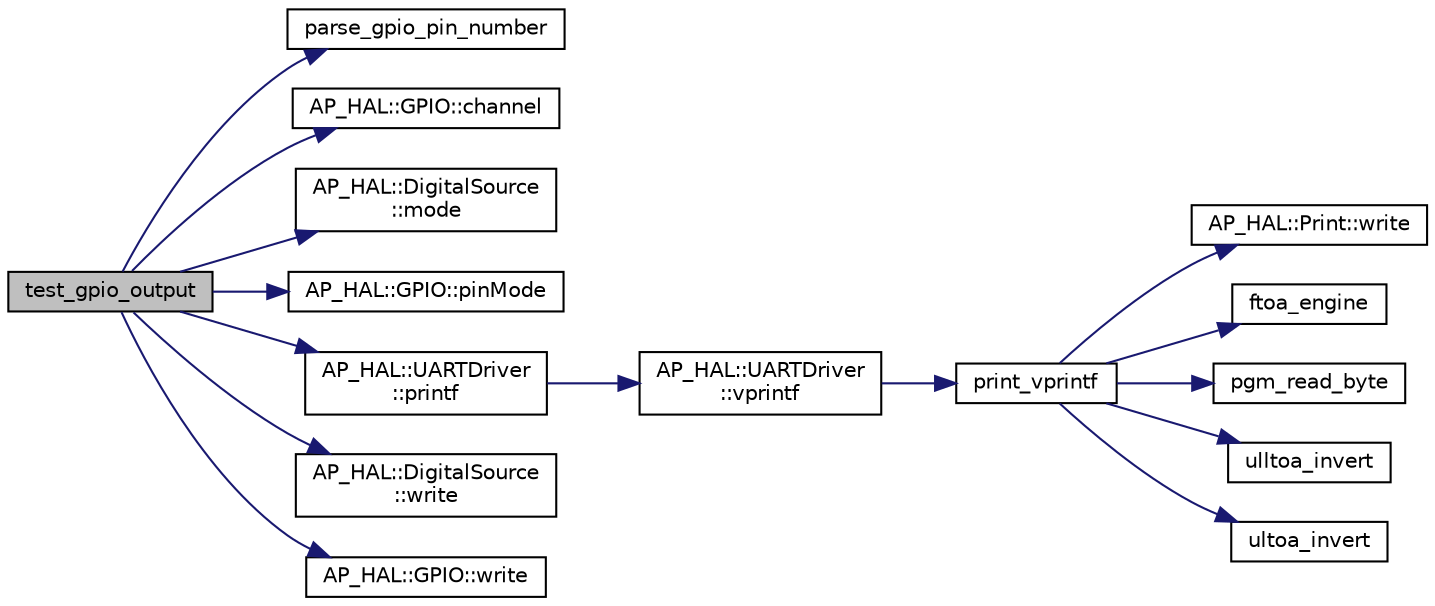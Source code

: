digraph "test_gpio_output"
{
 // INTERACTIVE_SVG=YES
  edge [fontname="Helvetica",fontsize="10",labelfontname="Helvetica",labelfontsize="10"];
  node [fontname="Helvetica",fontsize="10",shape=record];
  rankdir="LR";
  Node1 [label="test_gpio_output",height=0.2,width=0.4,color="black", fillcolor="grey75", style="filled", fontcolor="black"];
  Node1 -> Node2 [color="midnightblue",fontsize="10",style="solid",fontname="Helvetica"];
  Node2 [label="parse_gpio_pin_number",height=0.2,width=0.4,color="black", fillcolor="white", style="filled",URL="$GPIOTest_8cpp.html#a1b0f4354337c3e6a8081e95d64182bfa"];
  Node1 -> Node3 [color="midnightblue",fontsize="10",style="solid",fontname="Helvetica"];
  Node3 [label="AP_HAL::GPIO::channel",height=0.2,width=0.4,color="black", fillcolor="white", style="filled",URL="$classAP__HAL_1_1GPIO.html#a4e8955091af056240f447b68b76725bb"];
  Node1 -> Node4 [color="midnightblue",fontsize="10",style="solid",fontname="Helvetica"];
  Node4 [label="AP_HAL::DigitalSource\l::mode",height=0.2,width=0.4,color="black", fillcolor="white", style="filled",URL="$classAP__HAL_1_1DigitalSource.html#af16b96dab1499f30659a1fd892df6c2d"];
  Node1 -> Node5 [color="midnightblue",fontsize="10",style="solid",fontname="Helvetica"];
  Node5 [label="AP_HAL::GPIO::pinMode",height=0.2,width=0.4,color="black", fillcolor="white", style="filled",URL="$classAP__HAL_1_1GPIO.html#a3dfc60214bd1aa4936d51ca72c045b95"];
  Node1 -> Node6 [color="midnightblue",fontsize="10",style="solid",fontname="Helvetica"];
  Node6 [label="AP_HAL::UARTDriver\l::printf",height=0.2,width=0.4,color="black", fillcolor="white", style="filled",URL="$classAP__HAL_1_1UARTDriver.html#a65c7824b8877f7a2f79365c8ffae8f56"];
  Node6 -> Node7 [color="midnightblue",fontsize="10",style="solid",fontname="Helvetica"];
  Node7 [label="AP_HAL::UARTDriver\l::vprintf",height=0.2,width=0.4,color="black", fillcolor="white", style="filled",URL="$classAP__HAL_1_1UARTDriver.html#aa8abfb6d6641299472c29ac1edde559f"];
  Node7 -> Node8 [color="midnightblue",fontsize="10",style="solid",fontname="Helvetica"];
  Node8 [label="print_vprintf",height=0.2,width=0.4,color="black", fillcolor="white", style="filled",URL="$print__vprintf_8cpp.html#a473b9349f4b086b552a21eb8fe057016"];
  Node8 -> Node9 [color="midnightblue",fontsize="10",style="solid",fontname="Helvetica"];
  Node9 [label="AP_HAL::Print::write",height=0.2,width=0.4,color="black", fillcolor="white", style="filled",URL="$classAP__HAL_1_1Print.html#acc65391952a43334f8f5c9bef341f501"];
  Node8 -> Node10 [color="midnightblue",fontsize="10",style="solid",fontname="Helvetica"];
  Node10 [label="ftoa_engine",height=0.2,width=0.4,color="black", fillcolor="white", style="filled",URL="$ftoa__engine_8cpp.html#a1c28234da8f20b43c85890d4bb452947"];
  Node8 -> Node11 [color="midnightblue",fontsize="10",style="solid",fontname="Helvetica"];
  Node11 [label="pgm_read_byte",height=0.2,width=0.4,color="black", fillcolor="white", style="filled",URL="$AP__Progmem_8h.html#a1514e0408e036062b4af844baaf567da"];
  Node8 -> Node12 [color="midnightblue",fontsize="10",style="solid",fontname="Helvetica"];
  Node12 [label="ulltoa_invert",height=0.2,width=0.4,color="black", fillcolor="white", style="filled",URL="$utoa__invert_8cpp.html#a34926f552460b47c414ec4d83b32815c"];
  Node8 -> Node13 [color="midnightblue",fontsize="10",style="solid",fontname="Helvetica"];
  Node13 [label="ultoa_invert",height=0.2,width=0.4,color="black", fillcolor="white", style="filled",URL="$utoa__invert_8cpp.html#a5d99bba8e697c1e11da489d88fca8559"];
  Node1 -> Node14 [color="midnightblue",fontsize="10",style="solid",fontname="Helvetica"];
  Node14 [label="AP_HAL::DigitalSource\l::write",height=0.2,width=0.4,color="black", fillcolor="white", style="filled",URL="$classAP__HAL_1_1DigitalSource.html#a43392c05a7dae030a78dd1c4800bf5fe"];
  Node1 -> Node15 [color="midnightblue",fontsize="10",style="solid",fontname="Helvetica"];
  Node15 [label="AP_HAL::GPIO::write",height=0.2,width=0.4,color="black", fillcolor="white", style="filled",URL="$classAP__HAL_1_1GPIO.html#a2b0664bdab1876e3b0bbcd9064eec88e"];
}
